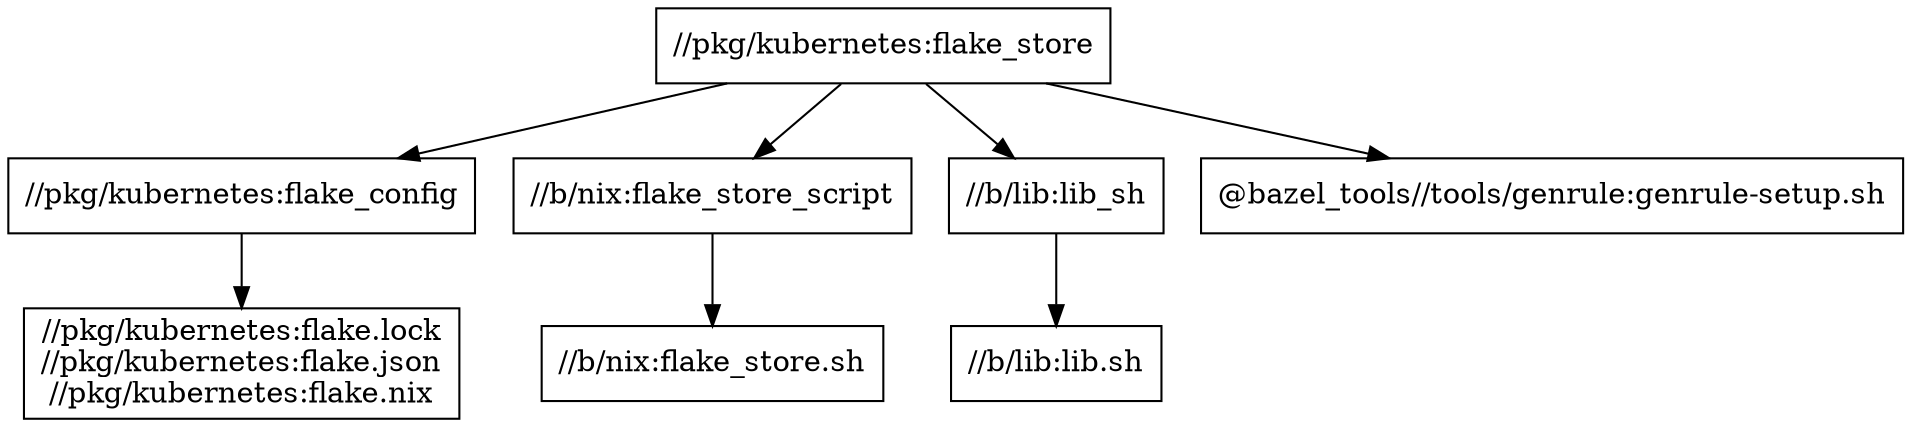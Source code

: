 digraph mygraph {
  node [shape=box];
  "//pkg/kubernetes:flake_store"
  "//pkg/kubernetes:flake_store" -> "//pkg/kubernetes:flake_config"
  "//pkg/kubernetes:flake_store" -> "//b/nix:flake_store_script"
  "//pkg/kubernetes:flake_store" -> "//b/lib:lib_sh"
  "//pkg/kubernetes:flake_store" -> "@bazel_tools//tools/genrule:genrule-setup.sh"
  "//pkg/kubernetes:flake_config"
  "//pkg/kubernetes:flake_config" -> "//pkg/kubernetes:flake.lock\n//pkg/kubernetes:flake.json\n//pkg/kubernetes:flake.nix"
  "//pkg/kubernetes:flake.lock\n//pkg/kubernetes:flake.json\n//pkg/kubernetes:flake.nix"
  "@bazel_tools//tools/genrule:genrule-setup.sh"
  "//b/lib:lib_sh"
  "//b/lib:lib_sh" -> "//b/lib:lib.sh"
  "//b/nix:flake_store_script"
  "//b/nix:flake_store_script" -> "//b/nix:flake_store.sh"
  "//b/nix:flake_store.sh"
  "//b/lib:lib.sh"
}
